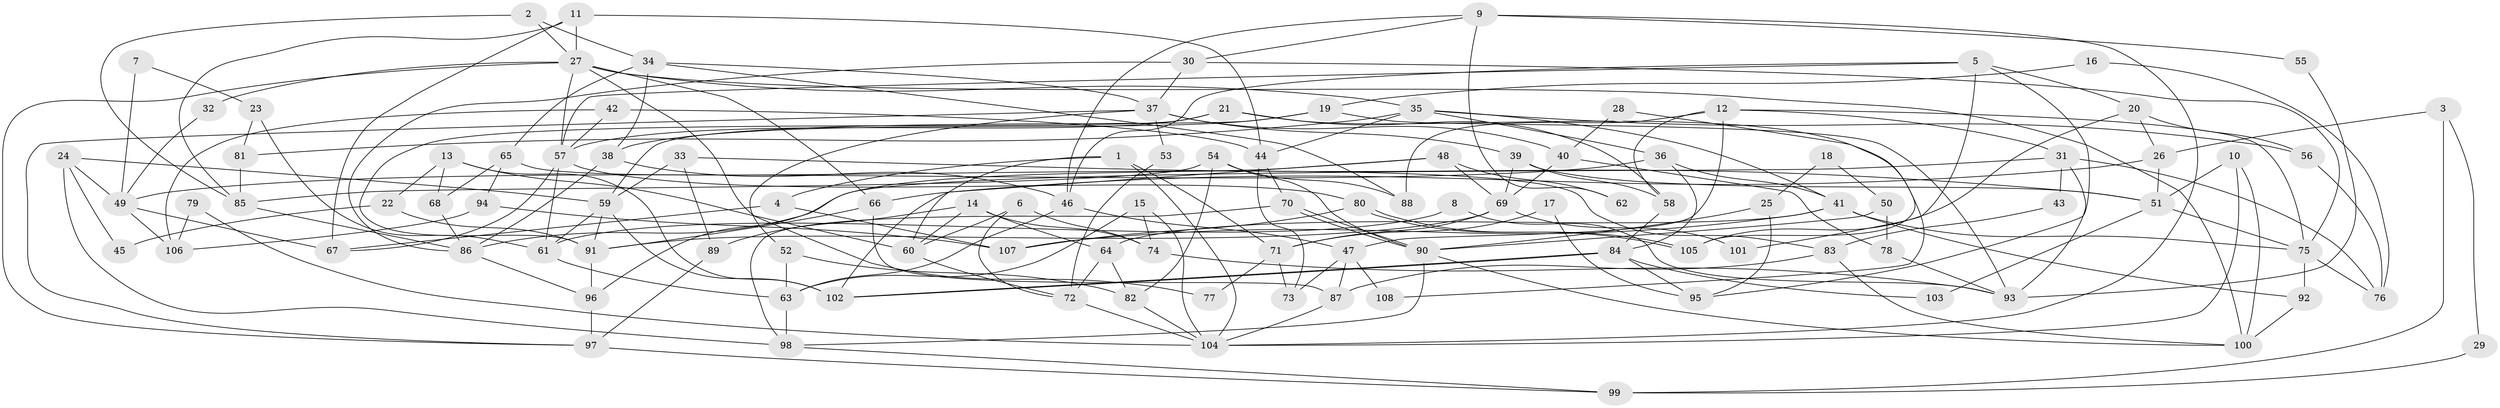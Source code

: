 // Generated by graph-tools (version 1.1) at 2025/36/03/09/25 02:36:26]
// undirected, 108 vertices, 216 edges
graph export_dot {
graph [start="1"]
  node [color=gray90,style=filled];
  1;
  2;
  3;
  4;
  5;
  6;
  7;
  8;
  9;
  10;
  11;
  12;
  13;
  14;
  15;
  16;
  17;
  18;
  19;
  20;
  21;
  22;
  23;
  24;
  25;
  26;
  27;
  28;
  29;
  30;
  31;
  32;
  33;
  34;
  35;
  36;
  37;
  38;
  39;
  40;
  41;
  42;
  43;
  44;
  45;
  46;
  47;
  48;
  49;
  50;
  51;
  52;
  53;
  54;
  55;
  56;
  57;
  58;
  59;
  60;
  61;
  62;
  63;
  64;
  65;
  66;
  67;
  68;
  69;
  70;
  71;
  72;
  73;
  74;
  75;
  76;
  77;
  78;
  79;
  80;
  81;
  82;
  83;
  84;
  85;
  86;
  87;
  88;
  89;
  90;
  91;
  92;
  93;
  94;
  95;
  96;
  97;
  98;
  99;
  100;
  101;
  102;
  103;
  104;
  105;
  106;
  107;
  108;
  1 -- 60;
  1 -- 4;
  1 -- 71;
  1 -- 104;
  2 -- 85;
  2 -- 34;
  2 -- 27;
  3 -- 26;
  3 -- 99;
  3 -- 29;
  4 -- 67;
  4 -- 107;
  5 -- 46;
  5 -- 57;
  5 -- 20;
  5 -- 95;
  5 -- 101;
  6 -- 72;
  6 -- 74;
  6 -- 60;
  7 -- 49;
  7 -- 23;
  8 -- 93;
  8 -- 61;
  9 -- 30;
  9 -- 104;
  9 -- 46;
  9 -- 55;
  9 -- 62;
  10 -- 104;
  10 -- 100;
  10 -- 51;
  11 -- 44;
  11 -- 85;
  11 -- 27;
  11 -- 67;
  12 -- 75;
  12 -- 47;
  12 -- 31;
  12 -- 58;
  12 -- 88;
  13 -- 102;
  13 -- 60;
  13 -- 22;
  13 -- 68;
  14 -- 60;
  14 -- 64;
  14 -- 74;
  14 -- 89;
  15 -- 74;
  15 -- 63;
  15 -- 104;
  16 -- 76;
  16 -- 19;
  17 -- 95;
  17 -- 71;
  18 -- 50;
  18 -- 25;
  19 -- 38;
  19 -- 59;
  19 -- 93;
  20 -- 26;
  20 -- 56;
  20 -- 105;
  21 -- 58;
  21 -- 91;
  21 -- 57;
  21 -- 108;
  22 -- 91;
  22 -- 45;
  23 -- 81;
  23 -- 61;
  24 -- 49;
  24 -- 59;
  24 -- 45;
  24 -- 98;
  25 -- 95;
  25 -- 90;
  26 -- 51;
  26 -- 66;
  27 -- 32;
  27 -- 35;
  27 -- 57;
  27 -- 66;
  27 -- 77;
  27 -- 97;
  27 -- 100;
  28 -- 40;
  28 -- 105;
  29 -- 99;
  30 -- 37;
  30 -- 75;
  30 -- 86;
  31 -- 86;
  31 -- 43;
  31 -- 76;
  31 -- 93;
  32 -- 49;
  33 -- 51;
  33 -- 59;
  33 -- 89;
  34 -- 37;
  34 -- 38;
  34 -- 65;
  34 -- 88;
  35 -- 36;
  35 -- 41;
  35 -- 44;
  35 -- 56;
  35 -- 81;
  36 -- 49;
  36 -- 84;
  36 -- 41;
  37 -- 39;
  37 -- 97;
  37 -- 40;
  37 -- 52;
  37 -- 53;
  38 -- 46;
  38 -- 86;
  39 -- 51;
  39 -- 69;
  39 -- 58;
  40 -- 69;
  40 -- 78;
  41 -- 64;
  41 -- 75;
  41 -- 92;
  41 -- 107;
  42 -- 44;
  42 -- 57;
  42 -- 106;
  43 -- 83;
  44 -- 70;
  44 -- 73;
  46 -- 63;
  46 -- 47;
  47 -- 87;
  47 -- 73;
  47 -- 108;
  48 -- 69;
  48 -- 102;
  48 -- 62;
  48 -- 96;
  49 -- 106;
  49 -- 67;
  50 -- 78;
  50 -- 90;
  51 -- 75;
  51 -- 103;
  52 -- 82;
  52 -- 63;
  53 -- 72;
  54 -- 90;
  54 -- 88;
  54 -- 82;
  54 -- 85;
  55 -- 93;
  56 -- 76;
  57 -- 61;
  57 -- 67;
  57 -- 80;
  58 -- 84;
  59 -- 61;
  59 -- 91;
  59 -- 102;
  60 -- 72;
  61 -- 63;
  63 -- 98;
  64 -- 82;
  64 -- 72;
  65 -- 68;
  65 -- 83;
  65 -- 94;
  66 -- 87;
  66 -- 91;
  68 -- 86;
  69 -- 71;
  69 -- 91;
  69 -- 101;
  70 -- 98;
  70 -- 90;
  70 -- 90;
  71 -- 73;
  71 -- 77;
  72 -- 104;
  74 -- 93;
  75 -- 76;
  75 -- 92;
  78 -- 93;
  79 -- 106;
  79 -- 104;
  80 -- 105;
  80 -- 105;
  80 -- 107;
  81 -- 85;
  82 -- 104;
  83 -- 100;
  83 -- 87;
  84 -- 102;
  84 -- 102;
  84 -- 95;
  84 -- 103;
  85 -- 86;
  86 -- 96;
  87 -- 104;
  89 -- 97;
  90 -- 100;
  90 -- 98;
  91 -- 96;
  92 -- 100;
  94 -- 107;
  94 -- 106;
  96 -- 97;
  97 -- 99;
  98 -- 99;
}
